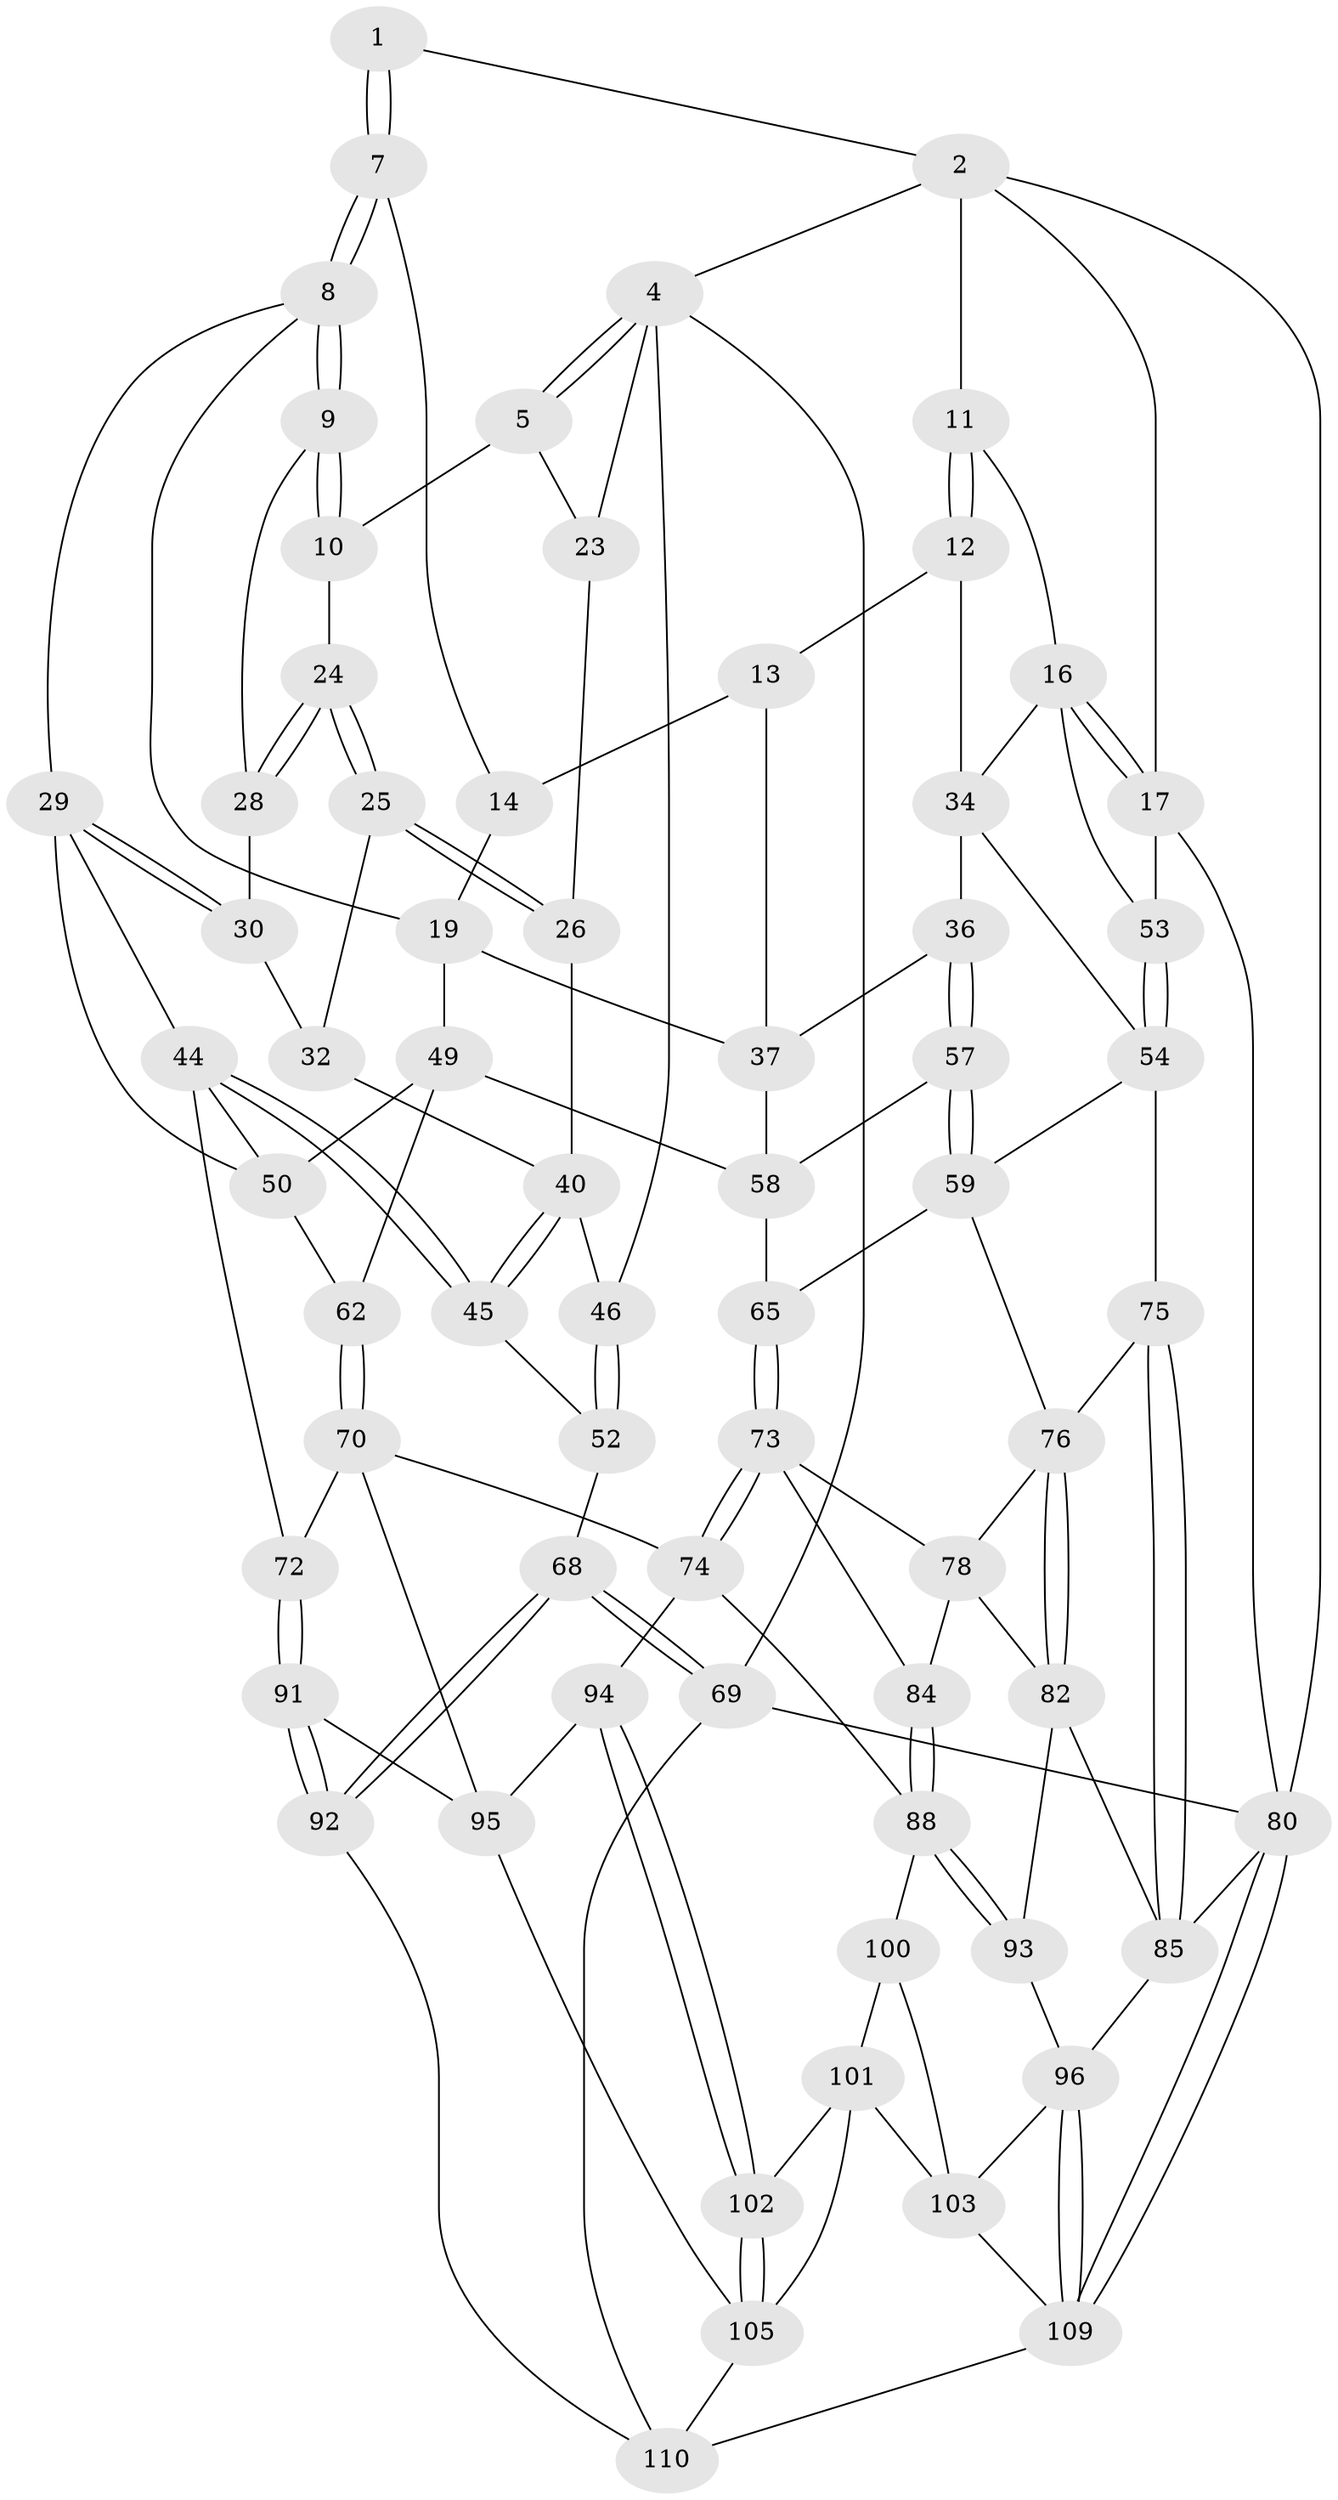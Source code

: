 // Generated by graph-tools (version 1.1) at 2025/52/02/27/25 19:52:43]
// undirected, 67 vertices, 150 edges
graph export_dot {
graph [start="1"]
  node [color=gray90,style=filled];
  1 [pos="+0.5477208343251833+0"];
  2 [pos="+0.7858389276023304+0",super="+3"];
  4 [pos="+0+0",super="+38"];
  5 [pos="+0+0",super="+6"];
  7 [pos="+0.5454801002985772+0"];
  8 [pos="+0.42239154638979326+0.12158132691150529",super="+20"];
  9 [pos="+0.3171340741214743+0.11250676046307226"];
  10 [pos="+0.31535213173144927+0.11150586065762419",super="+22"];
  11 [pos="+0.8068930369314392+0.07094504960279177",super="+15"];
  12 [pos="+0.7891422506784549+0.1260461865126262",super="+21"];
  13 [pos="+0.6935997706154128+0.14109652260666888",super="+33"];
  14 [pos="+0.578579196357839+0",super="+18"];
  16 [pos="+1+0.05210869424818298",super="+42"];
  17 [pos="+1+0",super="+56"];
  19 [pos="+0.5441484171769975+0.23172256958944623",super="+48"];
  23 [pos="+0+0",super="+27"];
  24 [pos="+0.16681194192701673+0.1621105798558105"];
  25 [pos="+0.1664809081840198+0.16849748935346304"];
  26 [pos="+0.09210907140912071+0.2371200707580522"];
  28 [pos="+0.2809543315341676+0.15794801182014132"];
  29 [pos="+0.3325343523121061+0.3458513497590156",super="+43"];
  30 [pos="+0.26812390845531664+0.22838139142042424",super="+31"];
  32 [pos="+0.1924806488699981+0.1914403198044583",super="+39"];
  34 [pos="+0.8451593787988705+0.2745891858531247",super="+35"];
  36 [pos="+0.7522121060246267+0.31244575871779645"];
  37 [pos="+0.6964687462420136+0.283411970579611",super="+51"];
  40 [pos="+0.20457088211683047+0.3639206325575103",super="+41"];
  44 [pos="+0.280323124796757+0.4784981916293304",super="+66"];
  45 [pos="+0.2745332615615074+0.4770216337734194"];
  46 [pos="+0.037921926541364566+0.3269447592630258",super="+47"];
  49 [pos="+0.5158130731943379+0.36822876811765737",super="+61"];
  50 [pos="+0.4873185641695948+0.38073047039010677",super="+63"];
  52 [pos="+0.13405818531501493+0.4947441931730339",super="+67"];
  53 [pos="+1+0.493951444387368"];
  54 [pos="+0.9845129571866694+0.5165801769319119",super="+55"];
  57 [pos="+0.7025404688673652+0.42107823641823505"];
  58 [pos="+0.6338293967807818+0.4293276098001089",super="+60"];
  59 [pos="+0.7376837489057932+0.503981535076993",super="+64"];
  62 [pos="+0.5966098451507102+0.5009766215172498"];
  65 [pos="+0.6669490301670058+0.5421852157621628"];
  68 [pos="+0+0.8882804653496256"];
  69 [pos="+0+1"];
  70 [pos="+0.5318668678357811+0.5964949045601039",super="+71"];
  72 [pos="+0.31656369798907164+0.5710725676732896"];
  73 [pos="+0.6194384253222043+0.645140979607968",super="+79"];
  74 [pos="+0.5975353153333024+0.6562833833671338",super="+90"];
  75 [pos="+0.8522697991971527+0.6201318718493979"];
  76 [pos="+0.812274717874775+0.6162493736042327",super="+77"];
  78 [pos="+0.7444939829330224+0.6022052903418298",super="+83"];
  80 [pos="+1+1",super="+81"];
  82 [pos="+0.754784085110603+0.6918690444159106",super="+86"];
  84 [pos="+0.7102447543031745+0.696732849709651"];
  85 [pos="+0.8427320681938634+0.716700501163558",super="+87"];
  88 [pos="+0.6854203136859028+0.789107302319229",super="+89"];
  91 [pos="+0.2537907429455993+0.6814022926500481",super="+99"];
  92 [pos="+0.022143835838131013+0.8357648595318222",super="+107"];
  93 [pos="+0.7166669173588796+0.8258266827941922"];
  94 [pos="+0.44999927164366105+0.7568284486473311"];
  95 [pos="+0.44050379776632415+0.7517443734350157",super="+98"];
  96 [pos="+0.8578598994765912+0.8049325947424776",super="+97"];
  100 [pos="+0.590452999660698+0.7823249697993185"];
  101 [pos="+0.4841460141975858+0.7951039210435061",super="+108"];
  102 [pos="+0.4824612530480339+0.7946217403217573"];
  103 [pos="+0.6808613351076112+1",super="+104"];
  105 [pos="+0.44433549274331124+0.9418614187388387",super="+106"];
  109 [pos="+1+1",super="+111"];
  110 [pos="+0.37790241630298843+1",super="+112"];
  1 -- 2;
  1 -- 7;
  1 -- 7;
  2 -- 11;
  2 -- 80;
  2 -- 17;
  2 -- 4;
  4 -- 5;
  4 -- 5;
  4 -- 69;
  4 -- 23;
  4 -- 46;
  5 -- 23;
  5 -- 10;
  7 -- 8;
  7 -- 8;
  7 -- 14;
  8 -- 9;
  8 -- 9;
  8 -- 19;
  8 -- 29;
  9 -- 10;
  9 -- 10;
  9 -- 28;
  10 -- 24;
  11 -- 12 [weight=2];
  11 -- 12;
  11 -- 16;
  12 -- 13;
  12 -- 34;
  13 -- 14 [weight=2];
  13 -- 37;
  14 -- 19;
  16 -- 17;
  16 -- 17;
  16 -- 34;
  16 -- 53;
  17 -- 80;
  17 -- 53;
  19 -- 49;
  19 -- 37;
  23 -- 26;
  24 -- 25;
  24 -- 25;
  24 -- 28;
  24 -- 28;
  25 -- 26;
  25 -- 26;
  25 -- 32;
  26 -- 40;
  28 -- 30;
  29 -- 30;
  29 -- 30;
  29 -- 50;
  29 -- 44;
  30 -- 32 [weight=2];
  32 -- 40;
  34 -- 36;
  34 -- 54;
  36 -- 37;
  36 -- 57;
  36 -- 57;
  37 -- 58;
  40 -- 45;
  40 -- 45;
  40 -- 46;
  44 -- 45;
  44 -- 45;
  44 -- 72;
  44 -- 50;
  45 -- 52;
  46 -- 52 [weight=2];
  46 -- 52;
  49 -- 50;
  49 -- 58;
  49 -- 62;
  50 -- 62;
  52 -- 68;
  53 -- 54;
  53 -- 54;
  54 -- 75;
  54 -- 59;
  57 -- 58;
  57 -- 59;
  57 -- 59;
  58 -- 65;
  59 -- 65;
  59 -- 76;
  62 -- 70;
  62 -- 70;
  65 -- 73;
  65 -- 73;
  68 -- 69;
  68 -- 69;
  68 -- 92;
  68 -- 92;
  69 -- 80;
  69 -- 110;
  70 -- 74;
  70 -- 72;
  70 -- 95;
  72 -- 91;
  72 -- 91;
  73 -- 74;
  73 -- 74;
  73 -- 84;
  73 -- 78;
  74 -- 88;
  74 -- 94;
  75 -- 76;
  75 -- 85;
  75 -- 85;
  76 -- 82;
  76 -- 82;
  76 -- 78;
  78 -- 82;
  78 -- 84;
  80 -- 109;
  80 -- 109;
  80 -- 85;
  82 -- 93;
  82 -- 85;
  84 -- 88;
  84 -- 88;
  85 -- 96;
  88 -- 93;
  88 -- 93;
  88 -- 100;
  91 -- 92 [weight=2];
  91 -- 92;
  91 -- 95;
  92 -- 110;
  93 -- 96;
  94 -- 95;
  94 -- 102;
  94 -- 102;
  95 -- 105;
  96 -- 109;
  96 -- 109;
  96 -- 103;
  100 -- 101;
  100 -- 103;
  101 -- 102;
  101 -- 105;
  101 -- 103;
  102 -- 105;
  102 -- 105;
  103 -- 109;
  105 -- 110;
  109 -- 110;
}
